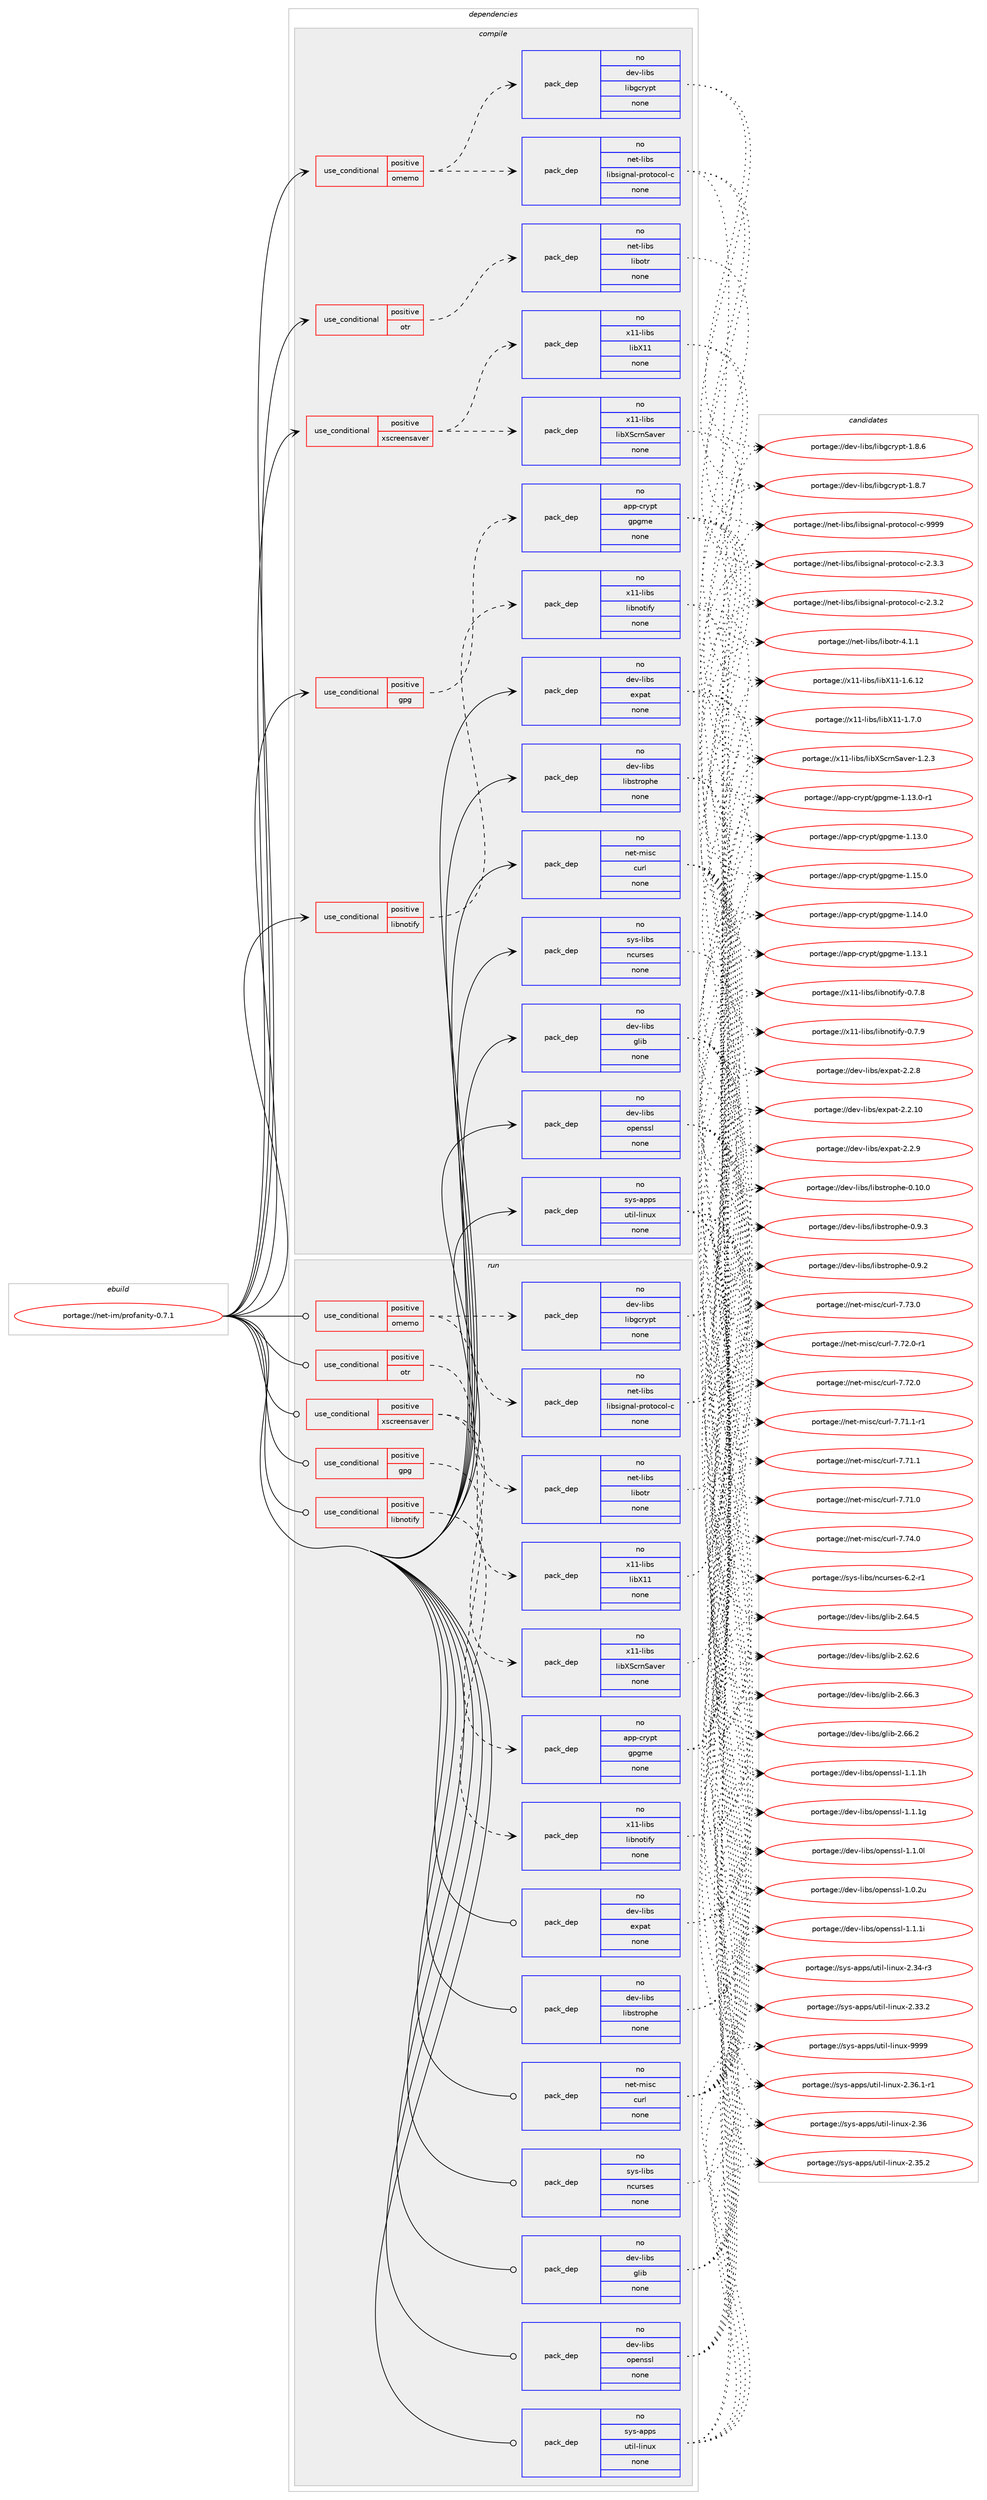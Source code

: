 digraph prolog {

# *************
# Graph options
# *************

newrank=true;
concentrate=true;
compound=true;
graph [rankdir=LR,fontname=Helvetica,fontsize=10,ranksep=1.5];#, ranksep=2.5, nodesep=0.2];
edge  [arrowhead=vee];
node  [fontname=Helvetica,fontsize=10];

# **********
# The ebuild
# **********

subgraph cluster_leftcol {
color=gray;
rank=same;
label=<<i>ebuild</i>>;
id [label="portage://net-im/profanity-0.7.1", color=red, width=4, href="../net-im/profanity-0.7.1.svg"];
}

# ****************
# The dependencies
# ****************

subgraph cluster_midcol {
color=gray;
label=<<i>dependencies</i>>;
subgraph cluster_compile {
fillcolor="#eeeeee";
style=filled;
label=<<i>compile</i>>;
subgraph cond579 {
dependency3190 [label=<<TABLE BORDER="0" CELLBORDER="1" CELLSPACING="0" CELLPADDING="4"><TR><TD ROWSPAN="3" CELLPADDING="10">use_conditional</TD></TR><TR><TD>positive</TD></TR><TR><TD>gpg</TD></TR></TABLE>>, shape=none, color=red];
subgraph pack2574 {
dependency3191 [label=<<TABLE BORDER="0" CELLBORDER="1" CELLSPACING="0" CELLPADDING="4" WIDTH="220"><TR><TD ROWSPAN="6" CELLPADDING="30">pack_dep</TD></TR><TR><TD WIDTH="110">no</TD></TR><TR><TD>app-crypt</TD></TR><TR><TD>gpgme</TD></TR><TR><TD>none</TD></TR><TR><TD></TD></TR></TABLE>>, shape=none, color=blue];
}
dependency3190:e -> dependency3191:w [weight=20,style="dashed",arrowhead="vee"];
}
id:e -> dependency3190:w [weight=20,style="solid",arrowhead="vee"];
subgraph cond580 {
dependency3192 [label=<<TABLE BORDER="0" CELLBORDER="1" CELLSPACING="0" CELLPADDING="4"><TR><TD ROWSPAN="3" CELLPADDING="10">use_conditional</TD></TR><TR><TD>positive</TD></TR><TR><TD>libnotify</TD></TR></TABLE>>, shape=none, color=red];
subgraph pack2575 {
dependency3193 [label=<<TABLE BORDER="0" CELLBORDER="1" CELLSPACING="0" CELLPADDING="4" WIDTH="220"><TR><TD ROWSPAN="6" CELLPADDING="30">pack_dep</TD></TR><TR><TD WIDTH="110">no</TD></TR><TR><TD>x11-libs</TD></TR><TR><TD>libnotify</TD></TR><TR><TD>none</TD></TR><TR><TD></TD></TR></TABLE>>, shape=none, color=blue];
}
dependency3192:e -> dependency3193:w [weight=20,style="dashed",arrowhead="vee"];
}
id:e -> dependency3192:w [weight=20,style="solid",arrowhead="vee"];
subgraph cond581 {
dependency3194 [label=<<TABLE BORDER="0" CELLBORDER="1" CELLSPACING="0" CELLPADDING="4"><TR><TD ROWSPAN="3" CELLPADDING="10">use_conditional</TD></TR><TR><TD>positive</TD></TR><TR><TD>omemo</TD></TR></TABLE>>, shape=none, color=red];
subgraph pack2576 {
dependency3195 [label=<<TABLE BORDER="0" CELLBORDER="1" CELLSPACING="0" CELLPADDING="4" WIDTH="220"><TR><TD ROWSPAN="6" CELLPADDING="30">pack_dep</TD></TR><TR><TD WIDTH="110">no</TD></TR><TR><TD>net-libs</TD></TR><TR><TD>libsignal-protocol-c</TD></TR><TR><TD>none</TD></TR><TR><TD></TD></TR></TABLE>>, shape=none, color=blue];
}
dependency3194:e -> dependency3195:w [weight=20,style="dashed",arrowhead="vee"];
subgraph pack2577 {
dependency3196 [label=<<TABLE BORDER="0" CELLBORDER="1" CELLSPACING="0" CELLPADDING="4" WIDTH="220"><TR><TD ROWSPAN="6" CELLPADDING="30">pack_dep</TD></TR><TR><TD WIDTH="110">no</TD></TR><TR><TD>dev-libs</TD></TR><TR><TD>libgcrypt</TD></TR><TR><TD>none</TD></TR><TR><TD></TD></TR></TABLE>>, shape=none, color=blue];
}
dependency3194:e -> dependency3196:w [weight=20,style="dashed",arrowhead="vee"];
}
id:e -> dependency3194:w [weight=20,style="solid",arrowhead="vee"];
subgraph cond582 {
dependency3197 [label=<<TABLE BORDER="0" CELLBORDER="1" CELLSPACING="0" CELLPADDING="4"><TR><TD ROWSPAN="3" CELLPADDING="10">use_conditional</TD></TR><TR><TD>positive</TD></TR><TR><TD>otr</TD></TR></TABLE>>, shape=none, color=red];
subgraph pack2578 {
dependency3198 [label=<<TABLE BORDER="0" CELLBORDER="1" CELLSPACING="0" CELLPADDING="4" WIDTH="220"><TR><TD ROWSPAN="6" CELLPADDING="30">pack_dep</TD></TR><TR><TD WIDTH="110">no</TD></TR><TR><TD>net-libs</TD></TR><TR><TD>libotr</TD></TR><TR><TD>none</TD></TR><TR><TD></TD></TR></TABLE>>, shape=none, color=blue];
}
dependency3197:e -> dependency3198:w [weight=20,style="dashed",arrowhead="vee"];
}
id:e -> dependency3197:w [weight=20,style="solid",arrowhead="vee"];
subgraph cond583 {
dependency3199 [label=<<TABLE BORDER="0" CELLBORDER="1" CELLSPACING="0" CELLPADDING="4"><TR><TD ROWSPAN="3" CELLPADDING="10">use_conditional</TD></TR><TR><TD>positive</TD></TR><TR><TD>xscreensaver</TD></TR></TABLE>>, shape=none, color=red];
subgraph pack2579 {
dependency3200 [label=<<TABLE BORDER="0" CELLBORDER="1" CELLSPACING="0" CELLPADDING="4" WIDTH="220"><TR><TD ROWSPAN="6" CELLPADDING="30">pack_dep</TD></TR><TR><TD WIDTH="110">no</TD></TR><TR><TD>x11-libs</TD></TR><TR><TD>libXScrnSaver</TD></TR><TR><TD>none</TD></TR><TR><TD></TD></TR></TABLE>>, shape=none, color=blue];
}
dependency3199:e -> dependency3200:w [weight=20,style="dashed",arrowhead="vee"];
subgraph pack2580 {
dependency3201 [label=<<TABLE BORDER="0" CELLBORDER="1" CELLSPACING="0" CELLPADDING="4" WIDTH="220"><TR><TD ROWSPAN="6" CELLPADDING="30">pack_dep</TD></TR><TR><TD WIDTH="110">no</TD></TR><TR><TD>x11-libs</TD></TR><TR><TD>libX11</TD></TR><TR><TD>none</TD></TR><TR><TD></TD></TR></TABLE>>, shape=none, color=blue];
}
dependency3199:e -> dependency3201:w [weight=20,style="dashed",arrowhead="vee"];
}
id:e -> dependency3199:w [weight=20,style="solid",arrowhead="vee"];
subgraph pack2581 {
dependency3202 [label=<<TABLE BORDER="0" CELLBORDER="1" CELLSPACING="0" CELLPADDING="4" WIDTH="220"><TR><TD ROWSPAN="6" CELLPADDING="30">pack_dep</TD></TR><TR><TD WIDTH="110">no</TD></TR><TR><TD>dev-libs</TD></TR><TR><TD>expat</TD></TR><TR><TD>none</TD></TR><TR><TD></TD></TR></TABLE>>, shape=none, color=blue];
}
id:e -> dependency3202:w [weight=20,style="solid",arrowhead="vee"];
subgraph pack2582 {
dependency3203 [label=<<TABLE BORDER="0" CELLBORDER="1" CELLSPACING="0" CELLPADDING="4" WIDTH="220"><TR><TD ROWSPAN="6" CELLPADDING="30">pack_dep</TD></TR><TR><TD WIDTH="110">no</TD></TR><TR><TD>dev-libs</TD></TR><TR><TD>glib</TD></TR><TR><TD>none</TD></TR><TR><TD></TD></TR></TABLE>>, shape=none, color=blue];
}
id:e -> dependency3203:w [weight=20,style="solid",arrowhead="vee"];
subgraph pack2583 {
dependency3204 [label=<<TABLE BORDER="0" CELLBORDER="1" CELLSPACING="0" CELLPADDING="4" WIDTH="220"><TR><TD ROWSPAN="6" CELLPADDING="30">pack_dep</TD></TR><TR><TD WIDTH="110">no</TD></TR><TR><TD>dev-libs</TD></TR><TR><TD>libstrophe</TD></TR><TR><TD>none</TD></TR><TR><TD></TD></TR></TABLE>>, shape=none, color=blue];
}
id:e -> dependency3204:w [weight=20,style="solid",arrowhead="vee"];
subgraph pack2584 {
dependency3205 [label=<<TABLE BORDER="0" CELLBORDER="1" CELLSPACING="0" CELLPADDING="4" WIDTH="220"><TR><TD ROWSPAN="6" CELLPADDING="30">pack_dep</TD></TR><TR><TD WIDTH="110">no</TD></TR><TR><TD>dev-libs</TD></TR><TR><TD>openssl</TD></TR><TR><TD>none</TD></TR><TR><TD></TD></TR></TABLE>>, shape=none, color=blue];
}
id:e -> dependency3205:w [weight=20,style="solid",arrowhead="vee"];
subgraph pack2585 {
dependency3206 [label=<<TABLE BORDER="0" CELLBORDER="1" CELLSPACING="0" CELLPADDING="4" WIDTH="220"><TR><TD ROWSPAN="6" CELLPADDING="30">pack_dep</TD></TR><TR><TD WIDTH="110">no</TD></TR><TR><TD>net-misc</TD></TR><TR><TD>curl</TD></TR><TR><TD>none</TD></TR><TR><TD></TD></TR></TABLE>>, shape=none, color=blue];
}
id:e -> dependency3206:w [weight=20,style="solid",arrowhead="vee"];
subgraph pack2586 {
dependency3207 [label=<<TABLE BORDER="0" CELLBORDER="1" CELLSPACING="0" CELLPADDING="4" WIDTH="220"><TR><TD ROWSPAN="6" CELLPADDING="30">pack_dep</TD></TR><TR><TD WIDTH="110">no</TD></TR><TR><TD>sys-apps</TD></TR><TR><TD>util-linux</TD></TR><TR><TD>none</TD></TR><TR><TD></TD></TR></TABLE>>, shape=none, color=blue];
}
id:e -> dependency3207:w [weight=20,style="solid",arrowhead="vee"];
subgraph pack2587 {
dependency3208 [label=<<TABLE BORDER="0" CELLBORDER="1" CELLSPACING="0" CELLPADDING="4" WIDTH="220"><TR><TD ROWSPAN="6" CELLPADDING="30">pack_dep</TD></TR><TR><TD WIDTH="110">no</TD></TR><TR><TD>sys-libs</TD></TR><TR><TD>ncurses</TD></TR><TR><TD>none</TD></TR><TR><TD></TD></TR></TABLE>>, shape=none, color=blue];
}
id:e -> dependency3208:w [weight=20,style="solid",arrowhead="vee"];
}
subgraph cluster_compileandrun {
fillcolor="#eeeeee";
style=filled;
label=<<i>compile and run</i>>;
}
subgraph cluster_run {
fillcolor="#eeeeee";
style=filled;
label=<<i>run</i>>;
subgraph cond584 {
dependency3209 [label=<<TABLE BORDER="0" CELLBORDER="1" CELLSPACING="0" CELLPADDING="4"><TR><TD ROWSPAN="3" CELLPADDING="10">use_conditional</TD></TR><TR><TD>positive</TD></TR><TR><TD>gpg</TD></TR></TABLE>>, shape=none, color=red];
subgraph pack2588 {
dependency3210 [label=<<TABLE BORDER="0" CELLBORDER="1" CELLSPACING="0" CELLPADDING="4" WIDTH="220"><TR><TD ROWSPAN="6" CELLPADDING="30">pack_dep</TD></TR><TR><TD WIDTH="110">no</TD></TR><TR><TD>app-crypt</TD></TR><TR><TD>gpgme</TD></TR><TR><TD>none</TD></TR><TR><TD></TD></TR></TABLE>>, shape=none, color=blue];
}
dependency3209:e -> dependency3210:w [weight=20,style="dashed",arrowhead="vee"];
}
id:e -> dependency3209:w [weight=20,style="solid",arrowhead="odot"];
subgraph cond585 {
dependency3211 [label=<<TABLE BORDER="0" CELLBORDER="1" CELLSPACING="0" CELLPADDING="4"><TR><TD ROWSPAN="3" CELLPADDING="10">use_conditional</TD></TR><TR><TD>positive</TD></TR><TR><TD>libnotify</TD></TR></TABLE>>, shape=none, color=red];
subgraph pack2589 {
dependency3212 [label=<<TABLE BORDER="0" CELLBORDER="1" CELLSPACING="0" CELLPADDING="4" WIDTH="220"><TR><TD ROWSPAN="6" CELLPADDING="30">pack_dep</TD></TR><TR><TD WIDTH="110">no</TD></TR><TR><TD>x11-libs</TD></TR><TR><TD>libnotify</TD></TR><TR><TD>none</TD></TR><TR><TD></TD></TR></TABLE>>, shape=none, color=blue];
}
dependency3211:e -> dependency3212:w [weight=20,style="dashed",arrowhead="vee"];
}
id:e -> dependency3211:w [weight=20,style="solid",arrowhead="odot"];
subgraph cond586 {
dependency3213 [label=<<TABLE BORDER="0" CELLBORDER="1" CELLSPACING="0" CELLPADDING="4"><TR><TD ROWSPAN="3" CELLPADDING="10">use_conditional</TD></TR><TR><TD>positive</TD></TR><TR><TD>omemo</TD></TR></TABLE>>, shape=none, color=red];
subgraph pack2590 {
dependency3214 [label=<<TABLE BORDER="0" CELLBORDER="1" CELLSPACING="0" CELLPADDING="4" WIDTH="220"><TR><TD ROWSPAN="6" CELLPADDING="30">pack_dep</TD></TR><TR><TD WIDTH="110">no</TD></TR><TR><TD>net-libs</TD></TR><TR><TD>libsignal-protocol-c</TD></TR><TR><TD>none</TD></TR><TR><TD></TD></TR></TABLE>>, shape=none, color=blue];
}
dependency3213:e -> dependency3214:w [weight=20,style="dashed",arrowhead="vee"];
subgraph pack2591 {
dependency3215 [label=<<TABLE BORDER="0" CELLBORDER="1" CELLSPACING="0" CELLPADDING="4" WIDTH="220"><TR><TD ROWSPAN="6" CELLPADDING="30">pack_dep</TD></TR><TR><TD WIDTH="110">no</TD></TR><TR><TD>dev-libs</TD></TR><TR><TD>libgcrypt</TD></TR><TR><TD>none</TD></TR><TR><TD></TD></TR></TABLE>>, shape=none, color=blue];
}
dependency3213:e -> dependency3215:w [weight=20,style="dashed",arrowhead="vee"];
}
id:e -> dependency3213:w [weight=20,style="solid",arrowhead="odot"];
subgraph cond587 {
dependency3216 [label=<<TABLE BORDER="0" CELLBORDER="1" CELLSPACING="0" CELLPADDING="4"><TR><TD ROWSPAN="3" CELLPADDING="10">use_conditional</TD></TR><TR><TD>positive</TD></TR><TR><TD>otr</TD></TR></TABLE>>, shape=none, color=red];
subgraph pack2592 {
dependency3217 [label=<<TABLE BORDER="0" CELLBORDER="1" CELLSPACING="0" CELLPADDING="4" WIDTH="220"><TR><TD ROWSPAN="6" CELLPADDING="30">pack_dep</TD></TR><TR><TD WIDTH="110">no</TD></TR><TR><TD>net-libs</TD></TR><TR><TD>libotr</TD></TR><TR><TD>none</TD></TR><TR><TD></TD></TR></TABLE>>, shape=none, color=blue];
}
dependency3216:e -> dependency3217:w [weight=20,style="dashed",arrowhead="vee"];
}
id:e -> dependency3216:w [weight=20,style="solid",arrowhead="odot"];
subgraph cond588 {
dependency3218 [label=<<TABLE BORDER="0" CELLBORDER="1" CELLSPACING="0" CELLPADDING="4"><TR><TD ROWSPAN="3" CELLPADDING="10">use_conditional</TD></TR><TR><TD>positive</TD></TR><TR><TD>xscreensaver</TD></TR></TABLE>>, shape=none, color=red];
subgraph pack2593 {
dependency3219 [label=<<TABLE BORDER="0" CELLBORDER="1" CELLSPACING="0" CELLPADDING="4" WIDTH="220"><TR><TD ROWSPAN="6" CELLPADDING="30">pack_dep</TD></TR><TR><TD WIDTH="110">no</TD></TR><TR><TD>x11-libs</TD></TR><TR><TD>libXScrnSaver</TD></TR><TR><TD>none</TD></TR><TR><TD></TD></TR></TABLE>>, shape=none, color=blue];
}
dependency3218:e -> dependency3219:w [weight=20,style="dashed",arrowhead="vee"];
subgraph pack2594 {
dependency3220 [label=<<TABLE BORDER="0" CELLBORDER="1" CELLSPACING="0" CELLPADDING="4" WIDTH="220"><TR><TD ROWSPAN="6" CELLPADDING="30">pack_dep</TD></TR><TR><TD WIDTH="110">no</TD></TR><TR><TD>x11-libs</TD></TR><TR><TD>libX11</TD></TR><TR><TD>none</TD></TR><TR><TD></TD></TR></TABLE>>, shape=none, color=blue];
}
dependency3218:e -> dependency3220:w [weight=20,style="dashed",arrowhead="vee"];
}
id:e -> dependency3218:w [weight=20,style="solid",arrowhead="odot"];
subgraph pack2595 {
dependency3221 [label=<<TABLE BORDER="0" CELLBORDER="1" CELLSPACING="0" CELLPADDING="4" WIDTH="220"><TR><TD ROWSPAN="6" CELLPADDING="30">pack_dep</TD></TR><TR><TD WIDTH="110">no</TD></TR><TR><TD>dev-libs</TD></TR><TR><TD>expat</TD></TR><TR><TD>none</TD></TR><TR><TD></TD></TR></TABLE>>, shape=none, color=blue];
}
id:e -> dependency3221:w [weight=20,style="solid",arrowhead="odot"];
subgraph pack2596 {
dependency3222 [label=<<TABLE BORDER="0" CELLBORDER="1" CELLSPACING="0" CELLPADDING="4" WIDTH="220"><TR><TD ROWSPAN="6" CELLPADDING="30">pack_dep</TD></TR><TR><TD WIDTH="110">no</TD></TR><TR><TD>dev-libs</TD></TR><TR><TD>glib</TD></TR><TR><TD>none</TD></TR><TR><TD></TD></TR></TABLE>>, shape=none, color=blue];
}
id:e -> dependency3222:w [weight=20,style="solid",arrowhead="odot"];
subgraph pack2597 {
dependency3223 [label=<<TABLE BORDER="0" CELLBORDER="1" CELLSPACING="0" CELLPADDING="4" WIDTH="220"><TR><TD ROWSPAN="6" CELLPADDING="30">pack_dep</TD></TR><TR><TD WIDTH="110">no</TD></TR><TR><TD>dev-libs</TD></TR><TR><TD>libstrophe</TD></TR><TR><TD>none</TD></TR><TR><TD></TD></TR></TABLE>>, shape=none, color=blue];
}
id:e -> dependency3223:w [weight=20,style="solid",arrowhead="odot"];
subgraph pack2598 {
dependency3224 [label=<<TABLE BORDER="0" CELLBORDER="1" CELLSPACING="0" CELLPADDING="4" WIDTH="220"><TR><TD ROWSPAN="6" CELLPADDING="30">pack_dep</TD></TR><TR><TD WIDTH="110">no</TD></TR><TR><TD>dev-libs</TD></TR><TR><TD>openssl</TD></TR><TR><TD>none</TD></TR><TR><TD></TD></TR></TABLE>>, shape=none, color=blue];
}
id:e -> dependency3224:w [weight=20,style="solid",arrowhead="odot"];
subgraph pack2599 {
dependency3225 [label=<<TABLE BORDER="0" CELLBORDER="1" CELLSPACING="0" CELLPADDING="4" WIDTH="220"><TR><TD ROWSPAN="6" CELLPADDING="30">pack_dep</TD></TR><TR><TD WIDTH="110">no</TD></TR><TR><TD>net-misc</TD></TR><TR><TD>curl</TD></TR><TR><TD>none</TD></TR><TR><TD></TD></TR></TABLE>>, shape=none, color=blue];
}
id:e -> dependency3225:w [weight=20,style="solid",arrowhead="odot"];
subgraph pack2600 {
dependency3226 [label=<<TABLE BORDER="0" CELLBORDER="1" CELLSPACING="0" CELLPADDING="4" WIDTH="220"><TR><TD ROWSPAN="6" CELLPADDING="30">pack_dep</TD></TR><TR><TD WIDTH="110">no</TD></TR><TR><TD>sys-apps</TD></TR><TR><TD>util-linux</TD></TR><TR><TD>none</TD></TR><TR><TD></TD></TR></TABLE>>, shape=none, color=blue];
}
id:e -> dependency3226:w [weight=20,style="solid",arrowhead="odot"];
subgraph pack2601 {
dependency3227 [label=<<TABLE BORDER="0" CELLBORDER="1" CELLSPACING="0" CELLPADDING="4" WIDTH="220"><TR><TD ROWSPAN="6" CELLPADDING="30">pack_dep</TD></TR><TR><TD WIDTH="110">no</TD></TR><TR><TD>sys-libs</TD></TR><TR><TD>ncurses</TD></TR><TR><TD>none</TD></TR><TR><TD></TD></TR></TABLE>>, shape=none, color=blue];
}
id:e -> dependency3227:w [weight=20,style="solid",arrowhead="odot"];
}
}

# **************
# The candidates
# **************

subgraph cluster_choices {
rank=same;
color=gray;
label=<<i>candidates</i>>;

subgraph choice2574 {
color=black;
nodesep=1;
choice9711211245991141211121164710311210310910145494649534648 [label="portage://app-crypt/gpgme-1.15.0", color=red, width=4,href="../app-crypt/gpgme-1.15.0.svg"];
choice9711211245991141211121164710311210310910145494649524648 [label="portage://app-crypt/gpgme-1.14.0", color=red, width=4,href="../app-crypt/gpgme-1.14.0.svg"];
choice9711211245991141211121164710311210310910145494649514649 [label="portage://app-crypt/gpgme-1.13.1", color=red, width=4,href="../app-crypt/gpgme-1.13.1.svg"];
choice97112112459911412111211647103112103109101454946495146484511449 [label="portage://app-crypt/gpgme-1.13.0-r1", color=red, width=4,href="../app-crypt/gpgme-1.13.0-r1.svg"];
choice9711211245991141211121164710311210310910145494649514648 [label="portage://app-crypt/gpgme-1.13.0", color=red, width=4,href="../app-crypt/gpgme-1.13.0.svg"];
dependency3191:e -> choice9711211245991141211121164710311210310910145494649534648:w [style=dotted,weight="100"];
dependency3191:e -> choice9711211245991141211121164710311210310910145494649524648:w [style=dotted,weight="100"];
dependency3191:e -> choice9711211245991141211121164710311210310910145494649514649:w [style=dotted,weight="100"];
dependency3191:e -> choice97112112459911412111211647103112103109101454946495146484511449:w [style=dotted,weight="100"];
dependency3191:e -> choice9711211245991141211121164710311210310910145494649514648:w [style=dotted,weight="100"];
}
subgraph choice2575 {
color=black;
nodesep=1;
choice120494945108105981154710810598110111116105102121454846554657 [label="portage://x11-libs/libnotify-0.7.9", color=red, width=4,href="../x11-libs/libnotify-0.7.9.svg"];
choice120494945108105981154710810598110111116105102121454846554656 [label="portage://x11-libs/libnotify-0.7.8", color=red, width=4,href="../x11-libs/libnotify-0.7.8.svg"];
dependency3193:e -> choice120494945108105981154710810598110111116105102121454846554657:w [style=dotted,weight="100"];
dependency3193:e -> choice120494945108105981154710810598110111116105102121454846554656:w [style=dotted,weight="100"];
}
subgraph choice2576 {
color=black;
nodesep=1;
choice1101011164510810598115471081059811510510311097108451121141111161119911110845994557575757 [label="portage://net-libs/libsignal-protocol-c-9999", color=red, width=4,href="../net-libs/libsignal-protocol-c-9999.svg"];
choice110101116451081059811547108105981151051031109710845112114111116111991111084599455046514651 [label="portage://net-libs/libsignal-protocol-c-2.3.3", color=red, width=4,href="../net-libs/libsignal-protocol-c-2.3.3.svg"];
choice110101116451081059811547108105981151051031109710845112114111116111991111084599455046514650 [label="portage://net-libs/libsignal-protocol-c-2.3.2", color=red, width=4,href="../net-libs/libsignal-protocol-c-2.3.2.svg"];
dependency3195:e -> choice1101011164510810598115471081059811510510311097108451121141111161119911110845994557575757:w [style=dotted,weight="100"];
dependency3195:e -> choice110101116451081059811547108105981151051031109710845112114111116111991111084599455046514651:w [style=dotted,weight="100"];
dependency3195:e -> choice110101116451081059811547108105981151051031109710845112114111116111991111084599455046514650:w [style=dotted,weight="100"];
}
subgraph choice2577 {
color=black;
nodesep=1;
choice1001011184510810598115471081059810399114121112116454946564655 [label="portage://dev-libs/libgcrypt-1.8.7", color=red, width=4,href="../dev-libs/libgcrypt-1.8.7.svg"];
choice1001011184510810598115471081059810399114121112116454946564654 [label="portage://dev-libs/libgcrypt-1.8.6", color=red, width=4,href="../dev-libs/libgcrypt-1.8.6.svg"];
dependency3196:e -> choice1001011184510810598115471081059810399114121112116454946564655:w [style=dotted,weight="100"];
dependency3196:e -> choice1001011184510810598115471081059810399114121112116454946564654:w [style=dotted,weight="100"];
}
subgraph choice2578 {
color=black;
nodesep=1;
choice11010111645108105981154710810598111116114455246494649 [label="portage://net-libs/libotr-4.1.1", color=red, width=4,href="../net-libs/libotr-4.1.1.svg"];
dependency3198:e -> choice11010111645108105981154710810598111116114455246494649:w [style=dotted,weight="100"];
}
subgraph choice2579 {
color=black;
nodesep=1;
choice1204949451081059811547108105988883991141108397118101114454946504651 [label="portage://x11-libs/libXScrnSaver-1.2.3", color=red, width=4,href="../x11-libs/libXScrnSaver-1.2.3.svg"];
dependency3200:e -> choice1204949451081059811547108105988883991141108397118101114454946504651:w [style=dotted,weight="100"];
}
subgraph choice2580 {
color=black;
nodesep=1;
choice120494945108105981154710810598884949454946554648 [label="portage://x11-libs/libX11-1.7.0", color=red, width=4,href="../x11-libs/libX11-1.7.0.svg"];
choice12049494510810598115471081059888494945494654464950 [label="portage://x11-libs/libX11-1.6.12", color=red, width=4,href="../x11-libs/libX11-1.6.12.svg"];
dependency3201:e -> choice120494945108105981154710810598884949454946554648:w [style=dotted,weight="100"];
dependency3201:e -> choice12049494510810598115471081059888494945494654464950:w [style=dotted,weight="100"];
}
subgraph choice2581 {
color=black;
nodesep=1;
choice10010111845108105981154710112011297116455046504657 [label="portage://dev-libs/expat-2.2.9", color=red, width=4,href="../dev-libs/expat-2.2.9.svg"];
choice10010111845108105981154710112011297116455046504656 [label="portage://dev-libs/expat-2.2.8", color=red, width=4,href="../dev-libs/expat-2.2.8.svg"];
choice1001011184510810598115471011201129711645504650464948 [label="portage://dev-libs/expat-2.2.10", color=red, width=4,href="../dev-libs/expat-2.2.10.svg"];
dependency3202:e -> choice10010111845108105981154710112011297116455046504657:w [style=dotted,weight="100"];
dependency3202:e -> choice10010111845108105981154710112011297116455046504656:w [style=dotted,weight="100"];
dependency3202:e -> choice1001011184510810598115471011201129711645504650464948:w [style=dotted,weight="100"];
}
subgraph choice2582 {
color=black;
nodesep=1;
choice1001011184510810598115471031081059845504654544651 [label="portage://dev-libs/glib-2.66.3", color=red, width=4,href="../dev-libs/glib-2.66.3.svg"];
choice1001011184510810598115471031081059845504654544650 [label="portage://dev-libs/glib-2.66.2", color=red, width=4,href="../dev-libs/glib-2.66.2.svg"];
choice1001011184510810598115471031081059845504654524653 [label="portage://dev-libs/glib-2.64.5", color=red, width=4,href="../dev-libs/glib-2.64.5.svg"];
choice1001011184510810598115471031081059845504654504654 [label="portage://dev-libs/glib-2.62.6", color=red, width=4,href="../dev-libs/glib-2.62.6.svg"];
dependency3203:e -> choice1001011184510810598115471031081059845504654544651:w [style=dotted,weight="100"];
dependency3203:e -> choice1001011184510810598115471031081059845504654544650:w [style=dotted,weight="100"];
dependency3203:e -> choice1001011184510810598115471031081059845504654524653:w [style=dotted,weight="100"];
dependency3203:e -> choice1001011184510810598115471031081059845504654504654:w [style=dotted,weight="100"];
}
subgraph choice2583 {
color=black;
nodesep=1;
choice10010111845108105981154710810598115116114111112104101454846574651 [label="portage://dev-libs/libstrophe-0.9.3", color=red, width=4,href="../dev-libs/libstrophe-0.9.3.svg"];
choice10010111845108105981154710810598115116114111112104101454846574650 [label="portage://dev-libs/libstrophe-0.9.2", color=red, width=4,href="../dev-libs/libstrophe-0.9.2.svg"];
choice1001011184510810598115471081059811511611411111210410145484649484648 [label="portage://dev-libs/libstrophe-0.10.0", color=red, width=4,href="../dev-libs/libstrophe-0.10.0.svg"];
dependency3204:e -> choice10010111845108105981154710810598115116114111112104101454846574651:w [style=dotted,weight="100"];
dependency3204:e -> choice10010111845108105981154710810598115116114111112104101454846574650:w [style=dotted,weight="100"];
dependency3204:e -> choice1001011184510810598115471081059811511611411111210410145484649484648:w [style=dotted,weight="100"];
}
subgraph choice2584 {
color=black;
nodesep=1;
choice100101118451081059811547111112101110115115108454946494649105 [label="portage://dev-libs/openssl-1.1.1i", color=red, width=4,href="../dev-libs/openssl-1.1.1i.svg"];
choice100101118451081059811547111112101110115115108454946494649104 [label="portage://dev-libs/openssl-1.1.1h", color=red, width=4,href="../dev-libs/openssl-1.1.1h.svg"];
choice100101118451081059811547111112101110115115108454946494649103 [label="portage://dev-libs/openssl-1.1.1g", color=red, width=4,href="../dev-libs/openssl-1.1.1g.svg"];
choice100101118451081059811547111112101110115115108454946494648108 [label="portage://dev-libs/openssl-1.1.0l", color=red, width=4,href="../dev-libs/openssl-1.1.0l.svg"];
choice100101118451081059811547111112101110115115108454946484650117 [label="portage://dev-libs/openssl-1.0.2u", color=red, width=4,href="../dev-libs/openssl-1.0.2u.svg"];
dependency3205:e -> choice100101118451081059811547111112101110115115108454946494649105:w [style=dotted,weight="100"];
dependency3205:e -> choice100101118451081059811547111112101110115115108454946494649104:w [style=dotted,weight="100"];
dependency3205:e -> choice100101118451081059811547111112101110115115108454946494649103:w [style=dotted,weight="100"];
dependency3205:e -> choice100101118451081059811547111112101110115115108454946494648108:w [style=dotted,weight="100"];
dependency3205:e -> choice100101118451081059811547111112101110115115108454946484650117:w [style=dotted,weight="100"];
}
subgraph choice2585 {
color=black;
nodesep=1;
choice1101011164510910511599479911711410845554655524648 [label="portage://net-misc/curl-7.74.0", color=red, width=4,href="../net-misc/curl-7.74.0.svg"];
choice1101011164510910511599479911711410845554655514648 [label="portage://net-misc/curl-7.73.0", color=red, width=4,href="../net-misc/curl-7.73.0.svg"];
choice11010111645109105115994799117114108455546555046484511449 [label="portage://net-misc/curl-7.72.0-r1", color=red, width=4,href="../net-misc/curl-7.72.0-r1.svg"];
choice1101011164510910511599479911711410845554655504648 [label="portage://net-misc/curl-7.72.0", color=red, width=4,href="../net-misc/curl-7.72.0.svg"];
choice11010111645109105115994799117114108455546554946494511449 [label="portage://net-misc/curl-7.71.1-r1", color=red, width=4,href="../net-misc/curl-7.71.1-r1.svg"];
choice1101011164510910511599479911711410845554655494649 [label="portage://net-misc/curl-7.71.1", color=red, width=4,href="../net-misc/curl-7.71.1.svg"];
choice1101011164510910511599479911711410845554655494648 [label="portage://net-misc/curl-7.71.0", color=red, width=4,href="../net-misc/curl-7.71.0.svg"];
dependency3206:e -> choice1101011164510910511599479911711410845554655524648:w [style=dotted,weight="100"];
dependency3206:e -> choice1101011164510910511599479911711410845554655514648:w [style=dotted,weight="100"];
dependency3206:e -> choice11010111645109105115994799117114108455546555046484511449:w [style=dotted,weight="100"];
dependency3206:e -> choice1101011164510910511599479911711410845554655504648:w [style=dotted,weight="100"];
dependency3206:e -> choice11010111645109105115994799117114108455546554946494511449:w [style=dotted,weight="100"];
dependency3206:e -> choice1101011164510910511599479911711410845554655494649:w [style=dotted,weight="100"];
dependency3206:e -> choice1101011164510910511599479911711410845554655494648:w [style=dotted,weight="100"];
}
subgraph choice2586 {
color=black;
nodesep=1;
choice115121115459711211211547117116105108451081051101171204557575757 [label="portage://sys-apps/util-linux-9999", color=red, width=4,href="../sys-apps/util-linux-9999.svg"];
choice11512111545971121121154711711610510845108105110117120455046515446494511449 [label="portage://sys-apps/util-linux-2.36.1-r1", color=red, width=4,href="../sys-apps/util-linux-2.36.1-r1.svg"];
choice115121115459711211211547117116105108451081051101171204550465154 [label="portage://sys-apps/util-linux-2.36", color=red, width=4,href="../sys-apps/util-linux-2.36.svg"];
choice1151211154597112112115471171161051084510810511011712045504651534650 [label="portage://sys-apps/util-linux-2.35.2", color=red, width=4,href="../sys-apps/util-linux-2.35.2.svg"];
choice1151211154597112112115471171161051084510810511011712045504651524511451 [label="portage://sys-apps/util-linux-2.34-r3", color=red, width=4,href="../sys-apps/util-linux-2.34-r3.svg"];
choice1151211154597112112115471171161051084510810511011712045504651514650 [label="portage://sys-apps/util-linux-2.33.2", color=red, width=4,href="../sys-apps/util-linux-2.33.2.svg"];
dependency3207:e -> choice115121115459711211211547117116105108451081051101171204557575757:w [style=dotted,weight="100"];
dependency3207:e -> choice11512111545971121121154711711610510845108105110117120455046515446494511449:w [style=dotted,weight="100"];
dependency3207:e -> choice115121115459711211211547117116105108451081051101171204550465154:w [style=dotted,weight="100"];
dependency3207:e -> choice1151211154597112112115471171161051084510810511011712045504651534650:w [style=dotted,weight="100"];
dependency3207:e -> choice1151211154597112112115471171161051084510810511011712045504651524511451:w [style=dotted,weight="100"];
dependency3207:e -> choice1151211154597112112115471171161051084510810511011712045504651514650:w [style=dotted,weight="100"];
}
subgraph choice2587 {
color=black;
nodesep=1;
choice11512111545108105981154711099117114115101115455446504511449 [label="portage://sys-libs/ncurses-6.2-r1", color=red, width=4,href="../sys-libs/ncurses-6.2-r1.svg"];
dependency3208:e -> choice11512111545108105981154711099117114115101115455446504511449:w [style=dotted,weight="100"];
}
subgraph choice2588 {
color=black;
nodesep=1;
choice9711211245991141211121164710311210310910145494649534648 [label="portage://app-crypt/gpgme-1.15.0", color=red, width=4,href="../app-crypt/gpgme-1.15.0.svg"];
choice9711211245991141211121164710311210310910145494649524648 [label="portage://app-crypt/gpgme-1.14.0", color=red, width=4,href="../app-crypt/gpgme-1.14.0.svg"];
choice9711211245991141211121164710311210310910145494649514649 [label="portage://app-crypt/gpgme-1.13.1", color=red, width=4,href="../app-crypt/gpgme-1.13.1.svg"];
choice97112112459911412111211647103112103109101454946495146484511449 [label="portage://app-crypt/gpgme-1.13.0-r1", color=red, width=4,href="../app-crypt/gpgme-1.13.0-r1.svg"];
choice9711211245991141211121164710311210310910145494649514648 [label="portage://app-crypt/gpgme-1.13.0", color=red, width=4,href="../app-crypt/gpgme-1.13.0.svg"];
dependency3210:e -> choice9711211245991141211121164710311210310910145494649534648:w [style=dotted,weight="100"];
dependency3210:e -> choice9711211245991141211121164710311210310910145494649524648:w [style=dotted,weight="100"];
dependency3210:e -> choice9711211245991141211121164710311210310910145494649514649:w [style=dotted,weight="100"];
dependency3210:e -> choice97112112459911412111211647103112103109101454946495146484511449:w [style=dotted,weight="100"];
dependency3210:e -> choice9711211245991141211121164710311210310910145494649514648:w [style=dotted,weight="100"];
}
subgraph choice2589 {
color=black;
nodesep=1;
choice120494945108105981154710810598110111116105102121454846554657 [label="portage://x11-libs/libnotify-0.7.9", color=red, width=4,href="../x11-libs/libnotify-0.7.9.svg"];
choice120494945108105981154710810598110111116105102121454846554656 [label="portage://x11-libs/libnotify-0.7.8", color=red, width=4,href="../x11-libs/libnotify-0.7.8.svg"];
dependency3212:e -> choice120494945108105981154710810598110111116105102121454846554657:w [style=dotted,weight="100"];
dependency3212:e -> choice120494945108105981154710810598110111116105102121454846554656:w [style=dotted,weight="100"];
}
subgraph choice2590 {
color=black;
nodesep=1;
choice1101011164510810598115471081059811510510311097108451121141111161119911110845994557575757 [label="portage://net-libs/libsignal-protocol-c-9999", color=red, width=4,href="../net-libs/libsignal-protocol-c-9999.svg"];
choice110101116451081059811547108105981151051031109710845112114111116111991111084599455046514651 [label="portage://net-libs/libsignal-protocol-c-2.3.3", color=red, width=4,href="../net-libs/libsignal-protocol-c-2.3.3.svg"];
choice110101116451081059811547108105981151051031109710845112114111116111991111084599455046514650 [label="portage://net-libs/libsignal-protocol-c-2.3.2", color=red, width=4,href="../net-libs/libsignal-protocol-c-2.3.2.svg"];
dependency3214:e -> choice1101011164510810598115471081059811510510311097108451121141111161119911110845994557575757:w [style=dotted,weight="100"];
dependency3214:e -> choice110101116451081059811547108105981151051031109710845112114111116111991111084599455046514651:w [style=dotted,weight="100"];
dependency3214:e -> choice110101116451081059811547108105981151051031109710845112114111116111991111084599455046514650:w [style=dotted,weight="100"];
}
subgraph choice2591 {
color=black;
nodesep=1;
choice1001011184510810598115471081059810399114121112116454946564655 [label="portage://dev-libs/libgcrypt-1.8.7", color=red, width=4,href="../dev-libs/libgcrypt-1.8.7.svg"];
choice1001011184510810598115471081059810399114121112116454946564654 [label="portage://dev-libs/libgcrypt-1.8.6", color=red, width=4,href="../dev-libs/libgcrypt-1.8.6.svg"];
dependency3215:e -> choice1001011184510810598115471081059810399114121112116454946564655:w [style=dotted,weight="100"];
dependency3215:e -> choice1001011184510810598115471081059810399114121112116454946564654:w [style=dotted,weight="100"];
}
subgraph choice2592 {
color=black;
nodesep=1;
choice11010111645108105981154710810598111116114455246494649 [label="portage://net-libs/libotr-4.1.1", color=red, width=4,href="../net-libs/libotr-4.1.1.svg"];
dependency3217:e -> choice11010111645108105981154710810598111116114455246494649:w [style=dotted,weight="100"];
}
subgraph choice2593 {
color=black;
nodesep=1;
choice1204949451081059811547108105988883991141108397118101114454946504651 [label="portage://x11-libs/libXScrnSaver-1.2.3", color=red, width=4,href="../x11-libs/libXScrnSaver-1.2.3.svg"];
dependency3219:e -> choice1204949451081059811547108105988883991141108397118101114454946504651:w [style=dotted,weight="100"];
}
subgraph choice2594 {
color=black;
nodesep=1;
choice120494945108105981154710810598884949454946554648 [label="portage://x11-libs/libX11-1.7.0", color=red, width=4,href="../x11-libs/libX11-1.7.0.svg"];
choice12049494510810598115471081059888494945494654464950 [label="portage://x11-libs/libX11-1.6.12", color=red, width=4,href="../x11-libs/libX11-1.6.12.svg"];
dependency3220:e -> choice120494945108105981154710810598884949454946554648:w [style=dotted,weight="100"];
dependency3220:e -> choice12049494510810598115471081059888494945494654464950:w [style=dotted,weight="100"];
}
subgraph choice2595 {
color=black;
nodesep=1;
choice10010111845108105981154710112011297116455046504657 [label="portage://dev-libs/expat-2.2.9", color=red, width=4,href="../dev-libs/expat-2.2.9.svg"];
choice10010111845108105981154710112011297116455046504656 [label="portage://dev-libs/expat-2.2.8", color=red, width=4,href="../dev-libs/expat-2.2.8.svg"];
choice1001011184510810598115471011201129711645504650464948 [label="portage://dev-libs/expat-2.2.10", color=red, width=4,href="../dev-libs/expat-2.2.10.svg"];
dependency3221:e -> choice10010111845108105981154710112011297116455046504657:w [style=dotted,weight="100"];
dependency3221:e -> choice10010111845108105981154710112011297116455046504656:w [style=dotted,weight="100"];
dependency3221:e -> choice1001011184510810598115471011201129711645504650464948:w [style=dotted,weight="100"];
}
subgraph choice2596 {
color=black;
nodesep=1;
choice1001011184510810598115471031081059845504654544651 [label="portage://dev-libs/glib-2.66.3", color=red, width=4,href="../dev-libs/glib-2.66.3.svg"];
choice1001011184510810598115471031081059845504654544650 [label="portage://dev-libs/glib-2.66.2", color=red, width=4,href="../dev-libs/glib-2.66.2.svg"];
choice1001011184510810598115471031081059845504654524653 [label="portage://dev-libs/glib-2.64.5", color=red, width=4,href="../dev-libs/glib-2.64.5.svg"];
choice1001011184510810598115471031081059845504654504654 [label="portage://dev-libs/glib-2.62.6", color=red, width=4,href="../dev-libs/glib-2.62.6.svg"];
dependency3222:e -> choice1001011184510810598115471031081059845504654544651:w [style=dotted,weight="100"];
dependency3222:e -> choice1001011184510810598115471031081059845504654544650:w [style=dotted,weight="100"];
dependency3222:e -> choice1001011184510810598115471031081059845504654524653:w [style=dotted,weight="100"];
dependency3222:e -> choice1001011184510810598115471031081059845504654504654:w [style=dotted,weight="100"];
}
subgraph choice2597 {
color=black;
nodesep=1;
choice10010111845108105981154710810598115116114111112104101454846574651 [label="portage://dev-libs/libstrophe-0.9.3", color=red, width=4,href="../dev-libs/libstrophe-0.9.3.svg"];
choice10010111845108105981154710810598115116114111112104101454846574650 [label="portage://dev-libs/libstrophe-0.9.2", color=red, width=4,href="../dev-libs/libstrophe-0.9.2.svg"];
choice1001011184510810598115471081059811511611411111210410145484649484648 [label="portage://dev-libs/libstrophe-0.10.0", color=red, width=4,href="../dev-libs/libstrophe-0.10.0.svg"];
dependency3223:e -> choice10010111845108105981154710810598115116114111112104101454846574651:w [style=dotted,weight="100"];
dependency3223:e -> choice10010111845108105981154710810598115116114111112104101454846574650:w [style=dotted,weight="100"];
dependency3223:e -> choice1001011184510810598115471081059811511611411111210410145484649484648:w [style=dotted,weight="100"];
}
subgraph choice2598 {
color=black;
nodesep=1;
choice100101118451081059811547111112101110115115108454946494649105 [label="portage://dev-libs/openssl-1.1.1i", color=red, width=4,href="../dev-libs/openssl-1.1.1i.svg"];
choice100101118451081059811547111112101110115115108454946494649104 [label="portage://dev-libs/openssl-1.1.1h", color=red, width=4,href="../dev-libs/openssl-1.1.1h.svg"];
choice100101118451081059811547111112101110115115108454946494649103 [label="portage://dev-libs/openssl-1.1.1g", color=red, width=4,href="../dev-libs/openssl-1.1.1g.svg"];
choice100101118451081059811547111112101110115115108454946494648108 [label="portage://dev-libs/openssl-1.1.0l", color=red, width=4,href="../dev-libs/openssl-1.1.0l.svg"];
choice100101118451081059811547111112101110115115108454946484650117 [label="portage://dev-libs/openssl-1.0.2u", color=red, width=4,href="../dev-libs/openssl-1.0.2u.svg"];
dependency3224:e -> choice100101118451081059811547111112101110115115108454946494649105:w [style=dotted,weight="100"];
dependency3224:e -> choice100101118451081059811547111112101110115115108454946494649104:w [style=dotted,weight="100"];
dependency3224:e -> choice100101118451081059811547111112101110115115108454946494649103:w [style=dotted,weight="100"];
dependency3224:e -> choice100101118451081059811547111112101110115115108454946494648108:w [style=dotted,weight="100"];
dependency3224:e -> choice100101118451081059811547111112101110115115108454946484650117:w [style=dotted,weight="100"];
}
subgraph choice2599 {
color=black;
nodesep=1;
choice1101011164510910511599479911711410845554655524648 [label="portage://net-misc/curl-7.74.0", color=red, width=4,href="../net-misc/curl-7.74.0.svg"];
choice1101011164510910511599479911711410845554655514648 [label="portage://net-misc/curl-7.73.0", color=red, width=4,href="../net-misc/curl-7.73.0.svg"];
choice11010111645109105115994799117114108455546555046484511449 [label="portage://net-misc/curl-7.72.0-r1", color=red, width=4,href="../net-misc/curl-7.72.0-r1.svg"];
choice1101011164510910511599479911711410845554655504648 [label="portage://net-misc/curl-7.72.0", color=red, width=4,href="../net-misc/curl-7.72.0.svg"];
choice11010111645109105115994799117114108455546554946494511449 [label="portage://net-misc/curl-7.71.1-r1", color=red, width=4,href="../net-misc/curl-7.71.1-r1.svg"];
choice1101011164510910511599479911711410845554655494649 [label="portage://net-misc/curl-7.71.1", color=red, width=4,href="../net-misc/curl-7.71.1.svg"];
choice1101011164510910511599479911711410845554655494648 [label="portage://net-misc/curl-7.71.0", color=red, width=4,href="../net-misc/curl-7.71.0.svg"];
dependency3225:e -> choice1101011164510910511599479911711410845554655524648:w [style=dotted,weight="100"];
dependency3225:e -> choice1101011164510910511599479911711410845554655514648:w [style=dotted,weight="100"];
dependency3225:e -> choice11010111645109105115994799117114108455546555046484511449:w [style=dotted,weight="100"];
dependency3225:e -> choice1101011164510910511599479911711410845554655504648:w [style=dotted,weight="100"];
dependency3225:e -> choice11010111645109105115994799117114108455546554946494511449:w [style=dotted,weight="100"];
dependency3225:e -> choice1101011164510910511599479911711410845554655494649:w [style=dotted,weight="100"];
dependency3225:e -> choice1101011164510910511599479911711410845554655494648:w [style=dotted,weight="100"];
}
subgraph choice2600 {
color=black;
nodesep=1;
choice115121115459711211211547117116105108451081051101171204557575757 [label="portage://sys-apps/util-linux-9999", color=red, width=4,href="../sys-apps/util-linux-9999.svg"];
choice11512111545971121121154711711610510845108105110117120455046515446494511449 [label="portage://sys-apps/util-linux-2.36.1-r1", color=red, width=4,href="../sys-apps/util-linux-2.36.1-r1.svg"];
choice115121115459711211211547117116105108451081051101171204550465154 [label="portage://sys-apps/util-linux-2.36", color=red, width=4,href="../sys-apps/util-linux-2.36.svg"];
choice1151211154597112112115471171161051084510810511011712045504651534650 [label="portage://sys-apps/util-linux-2.35.2", color=red, width=4,href="../sys-apps/util-linux-2.35.2.svg"];
choice1151211154597112112115471171161051084510810511011712045504651524511451 [label="portage://sys-apps/util-linux-2.34-r3", color=red, width=4,href="../sys-apps/util-linux-2.34-r3.svg"];
choice1151211154597112112115471171161051084510810511011712045504651514650 [label="portage://sys-apps/util-linux-2.33.2", color=red, width=4,href="../sys-apps/util-linux-2.33.2.svg"];
dependency3226:e -> choice115121115459711211211547117116105108451081051101171204557575757:w [style=dotted,weight="100"];
dependency3226:e -> choice11512111545971121121154711711610510845108105110117120455046515446494511449:w [style=dotted,weight="100"];
dependency3226:e -> choice115121115459711211211547117116105108451081051101171204550465154:w [style=dotted,weight="100"];
dependency3226:e -> choice1151211154597112112115471171161051084510810511011712045504651534650:w [style=dotted,weight="100"];
dependency3226:e -> choice1151211154597112112115471171161051084510810511011712045504651524511451:w [style=dotted,weight="100"];
dependency3226:e -> choice1151211154597112112115471171161051084510810511011712045504651514650:w [style=dotted,weight="100"];
}
subgraph choice2601 {
color=black;
nodesep=1;
choice11512111545108105981154711099117114115101115455446504511449 [label="portage://sys-libs/ncurses-6.2-r1", color=red, width=4,href="../sys-libs/ncurses-6.2-r1.svg"];
dependency3227:e -> choice11512111545108105981154711099117114115101115455446504511449:w [style=dotted,weight="100"];
}
}

}
